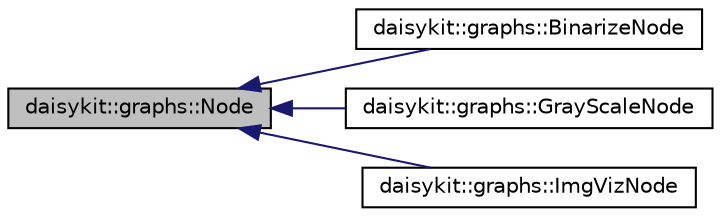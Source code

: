 digraph "daisykit::graphs::Node"
{
 // LATEX_PDF_SIZE
  edge [fontname="Helvetica",fontsize="10",labelfontname="Helvetica",labelfontsize="10"];
  node [fontname="Helvetica",fontsize="10",shape=record];
  rankdir="LR";
  Node1 [label="daisykit::graphs::Node",height=0.2,width=0.4,color="black", fillcolor="grey75", style="filled", fontcolor="black",tooltip=" "];
  Node1 -> Node2 [dir="back",color="midnightblue",fontsize="10",style="solid",fontname="Helvetica"];
  Node2 [label="daisykit::graphs::BinarizeNode",height=0.2,width=0.4,color="black", fillcolor="white", style="filled",URL="$classdaisykit_1_1graphs_1_1BinarizeNode.html",tooltip=" "];
  Node1 -> Node3 [dir="back",color="midnightblue",fontsize="10",style="solid",fontname="Helvetica"];
  Node3 [label="daisykit::graphs::GrayScaleNode",height=0.2,width=0.4,color="black", fillcolor="white", style="filled",URL="$classdaisykit_1_1graphs_1_1GrayScaleNode.html",tooltip=" "];
  Node1 -> Node4 [dir="back",color="midnightblue",fontsize="10",style="solid",fontname="Helvetica"];
  Node4 [label="daisykit::graphs::ImgVizNode",height=0.2,width=0.4,color="black", fillcolor="white", style="filled",URL="$classdaisykit_1_1graphs_1_1ImgVizNode.html",tooltip=" "];
}
